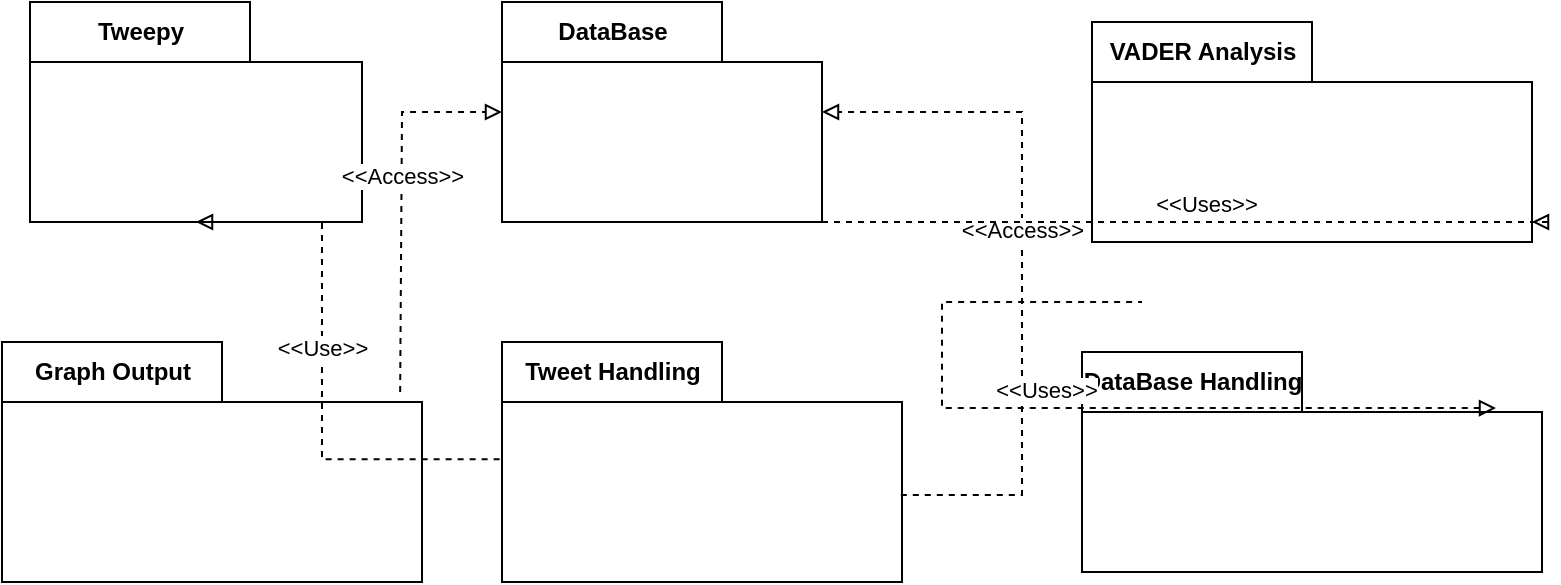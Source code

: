 <mxfile version="20.5.3" type="github">
  <diagram id="C5RBs43oDa-KdzZeNtuy" name="Page-1">
    <mxGraphModel dx="2062" dy="1112" grid="1" gridSize="10" guides="1" tooltips="1" connect="1" arrows="1" fold="1" page="1" pageScale="1" pageWidth="827" pageHeight="1169" math="0" shadow="0">
      <root>
        <mxCell id="WIyWlLk6GJQsqaUBKTNV-0" />
        <mxCell id="WIyWlLk6GJQsqaUBKTNV-1" parent="WIyWlLk6GJQsqaUBKTNV-0" />
        <mxCell id="lWVRBbov3qy_OSbc5B6Z-0" value="&lt;div&gt;DataBase &lt;br&gt;&lt;/div&gt;" style="shape=folder;fontStyle=1;tabWidth=110;tabHeight=30;tabPosition=left;html=1;boundedLbl=1;labelInHeader=1;container=1;collapsible=0;" parent="WIyWlLk6GJQsqaUBKTNV-1" vertex="1">
          <mxGeometry x="650" y="130" width="160" height="110" as="geometry" />
        </mxCell>
        <mxCell id="lWVRBbov3qy_OSbc5B6Z-1" value="" style="html=1;strokeColor=none;resizeWidth=1;resizeHeight=1;fillColor=none;part=1;connectable=0;allowArrows=0;deletable=0;" parent="lWVRBbov3qy_OSbc5B6Z-0" vertex="1">
          <mxGeometry width="160" height="77" relative="1" as="geometry">
            <mxPoint y="30" as="offset" />
          </mxGeometry>
        </mxCell>
        <mxCell id="lWVRBbov3qy_OSbc5B6Z-2" value="Tweepy" style="shape=folder;fontStyle=1;tabWidth=110;tabHeight=30;tabPosition=left;html=1;boundedLbl=1;labelInHeader=1;container=1;collapsible=0;" parent="WIyWlLk6GJQsqaUBKTNV-1" vertex="1">
          <mxGeometry x="414" y="130" width="166" height="110" as="geometry" />
        </mxCell>
        <mxCell id="lWVRBbov3qy_OSbc5B6Z-3" value="" style="html=1;strokeColor=none;resizeWidth=1;resizeHeight=1;fillColor=none;part=1;connectable=0;allowArrows=0;deletable=0;" parent="lWVRBbov3qy_OSbc5B6Z-2" vertex="1">
          <mxGeometry width="166" height="77" relative="1" as="geometry">
            <mxPoint y="30" as="offset" />
          </mxGeometry>
        </mxCell>
        <mxCell id="lWVRBbov3qy_OSbc5B6Z-4" value="&lt;div&gt;Graph Output&lt;/div&gt;" style="shape=folder;fontStyle=1;tabWidth=110;tabHeight=30;tabPosition=left;html=1;boundedLbl=1;labelInHeader=1;container=1;collapsible=0;" parent="WIyWlLk6GJQsqaUBKTNV-1" vertex="1">
          <mxGeometry x="400" y="300" width="210" height="120" as="geometry" />
        </mxCell>
        <mxCell id="lWVRBbov3qy_OSbc5B6Z-5" value="" style="html=1;strokeColor=none;resizeWidth=1;resizeHeight=1;fillColor=none;part=1;connectable=0;allowArrows=0;deletable=0;" parent="lWVRBbov3qy_OSbc5B6Z-4" vertex="1">
          <mxGeometry width="210" height="84" relative="1" as="geometry">
            <mxPoint y="30" as="offset" />
          </mxGeometry>
        </mxCell>
        <mxCell id="lWVRBbov3qy_OSbc5B6Z-6" value="Tweet Handling" style="shape=folder;fontStyle=1;tabWidth=110;tabHeight=30;tabPosition=left;html=1;boundedLbl=1;labelInHeader=1;container=1;collapsible=0;" parent="WIyWlLk6GJQsqaUBKTNV-1" vertex="1">
          <mxGeometry x="650" y="300" width="200" height="120" as="geometry" />
        </mxCell>
        <mxCell id="lWVRBbov3qy_OSbc5B6Z-7" value="" style="html=1;strokeColor=none;resizeWidth=1;resizeHeight=1;fillColor=none;part=1;connectable=0;allowArrows=0;deletable=0;" parent="lWVRBbov3qy_OSbc5B6Z-6" vertex="1">
          <mxGeometry width="200" height="84" relative="1" as="geometry">
            <mxPoint y="30" as="offset" />
          </mxGeometry>
        </mxCell>
        <mxCell id="lWVRBbov3qy_OSbc5B6Z-8" value="&lt;div&gt;VADER Analysis&lt;/div&gt;" style="shape=folder;fontStyle=1;tabWidth=110;tabHeight=30;tabPosition=left;html=1;boundedLbl=1;labelInHeader=1;container=1;collapsible=0;" parent="WIyWlLk6GJQsqaUBKTNV-1" vertex="1">
          <mxGeometry x="945" y="140" width="220" height="110" as="geometry" />
        </mxCell>
        <mxCell id="lWVRBbov3qy_OSbc5B6Z-9" value="" style="html=1;strokeColor=none;resizeWidth=1;resizeHeight=1;fillColor=none;part=1;connectable=0;allowArrows=0;deletable=0;" parent="lWVRBbov3qy_OSbc5B6Z-8" vertex="1">
          <mxGeometry width="220" height="77" relative="1" as="geometry">
            <mxPoint y="30" as="offset" />
          </mxGeometry>
        </mxCell>
        <mxCell id="lWVRBbov3qy_OSbc5B6Z-10" value="DataBase Handling" style="shape=folder;fontStyle=1;tabWidth=110;tabHeight=30;tabPosition=left;html=1;boundedLbl=1;labelInHeader=1;container=1;collapsible=0;" parent="WIyWlLk6GJQsqaUBKTNV-1" vertex="1">
          <mxGeometry x="940" y="305" width="230" height="110" as="geometry" />
        </mxCell>
        <mxCell id="lWVRBbov3qy_OSbc5B6Z-11" value="" style="html=1;strokeColor=none;resizeWidth=1;resizeHeight=1;fillColor=none;part=1;connectable=0;allowArrows=0;deletable=0;" parent="lWVRBbov3qy_OSbc5B6Z-10" vertex="1">
          <mxGeometry width="230" height="77" relative="1" as="geometry">
            <mxPoint y="30" as="offset" />
          </mxGeometry>
        </mxCell>
        <mxCell id="lWVRBbov3qy_OSbc5B6Z-15" value="&amp;lt;&amp;lt;Access&amp;gt;&amp;gt;" style="endArrow=block;dashed=1;html=1;rounded=0;strokeWidth=1;edgeStyle=elbowEdgeStyle;startArrow=none;startFill=0;endFill=0;labelPosition=center;verticalLabelPosition=top;align=center;verticalAlign=bottom;strokeColor=default;exitX=0.948;exitY=0.208;exitDx=0;exitDy=0;exitPerimeter=0;" parent="WIyWlLk6GJQsqaUBKTNV-1" source="lWVRBbov3qy_OSbc5B6Z-4" target="lWVRBbov3qy_OSbc5B6Z-0" edge="1">
          <mxGeometry x="0.048" width="50" height="50" relative="1" as="geometry">
            <mxPoint x="380" y="260" as="sourcePoint" />
            <mxPoint x="661.92" y="667.04" as="targetPoint" />
            <Array as="points">
              <mxPoint x="600" y="330" />
            </Array>
            <mxPoint as="offset" />
          </mxGeometry>
        </mxCell>
        <mxCell id="lWVRBbov3qy_OSbc5B6Z-19" value="&amp;lt;&amp;lt;Access&amp;gt;&amp;gt;" style="endArrow=block;dashed=1;html=1;exitX=0.997;exitY=0.637;exitDx=0;exitDy=0;exitPerimeter=0;rounded=0;strokeWidth=1;edgeStyle=elbowEdgeStyle;startArrow=none;startFill=0;endFill=0;labelPosition=center;verticalLabelPosition=top;align=center;verticalAlign=bottom;strokeColor=default;" parent="WIyWlLk6GJQsqaUBKTNV-1" source="lWVRBbov3qy_OSbc5B6Z-6" target="lWVRBbov3qy_OSbc5B6Z-0" edge="1">
          <mxGeometry x="0.048" width="50" height="50" relative="1" as="geometry">
            <mxPoint x="1000" y="615" as="sourcePoint" />
            <mxPoint x="1290" y="180" as="targetPoint" />
            <Array as="points">
              <mxPoint x="910" y="270" />
            </Array>
            <mxPoint as="offset" />
          </mxGeometry>
        </mxCell>
        <mxCell id="lWVRBbov3qy_OSbc5B6Z-20" value="&lt;div&gt;&amp;lt;&amp;lt;Use&amp;gt;&amp;gt;&lt;/div&gt;" style="endArrow=block;dashed=1;html=1;exitX=-0.006;exitY=0.489;exitDx=0;exitDy=0;exitPerimeter=0;rounded=0;strokeWidth=1;edgeStyle=elbowEdgeStyle;startArrow=none;startFill=0;endFill=0;labelPosition=center;verticalLabelPosition=top;align=center;verticalAlign=bottom;strokeColor=default;entryX=0.5;entryY=1;entryDx=0;entryDy=0;entryPerimeter=0;" parent="WIyWlLk6GJQsqaUBKTNV-1" source="lWVRBbov3qy_OSbc5B6Z-6" target="lWVRBbov3qy_OSbc5B6Z-2" edge="1">
          <mxGeometry width="50" height="50" relative="1" as="geometry">
            <mxPoint x="999.04" y="611.03" as="sourcePoint" />
            <mxPoint x="497" y="250" as="targetPoint" />
            <Array as="points">
              <mxPoint x="560" y="270" />
              <mxPoint x="540" y="270" />
              <mxPoint x="550" y="240" />
            </Array>
          </mxGeometry>
        </mxCell>
        <mxCell id="lWVRBbov3qy_OSbc5B6Z-23" value="&amp;lt;&amp;lt;Uses&amp;gt;&amp;gt;" style="endArrow=block;dashed=1;html=1;rounded=0;strokeWidth=1;edgeStyle=elbowEdgeStyle;startArrow=none;startFill=0;endFill=0;labelPosition=center;verticalLabelPosition=top;align=center;verticalAlign=bottom;strokeColor=default;" parent="WIyWlLk6GJQsqaUBKTNV-1" source="lWVRBbov3qy_OSbc5B6Z-0" target="lWVRBbov3qy_OSbc5B6Z-8" edge="1">
          <mxGeometry x="0.048" width="50" height="50" relative="1" as="geometry">
            <mxPoint x="1140" y="280" as="sourcePoint" />
            <mxPoint x="990" y="235" as="targetPoint" />
            <Array as="points">
              <mxPoint x="1170" y="240" />
              <mxPoint x="1070" y="460" />
            </Array>
            <mxPoint as="offset" />
          </mxGeometry>
        </mxCell>
        <mxCell id="lWVRBbov3qy_OSbc5B6Z-24" value="&amp;lt;&amp;lt;Uses&amp;gt;&amp;gt;" style="endArrow=none;dashed=1;html=1;rounded=0;strokeWidth=1;edgeStyle=elbowEdgeStyle;startArrow=block;startFill=0;endFill=0;labelPosition=center;verticalLabelPosition=top;align=center;verticalAlign=bottom;strokeColor=default;entryX=0;entryY=0;entryDx=320;entryDy=150;entryPerimeter=0;exitX=0.9;exitY=0.255;exitDx=0;exitDy=0;exitPerimeter=0;" parent="WIyWlLk6GJQsqaUBKTNV-1" source="lWVRBbov3qy_OSbc5B6Z-10" target="lWVRBbov3qy_OSbc5B6Z-0" edge="1">
          <mxGeometry x="0.048" width="50" height="50" relative="1" as="geometry">
            <mxPoint x="1009.04" y="621.03" as="sourcePoint" />
            <mxPoint x="880" y="390" as="targetPoint" />
            <Array as="points">
              <mxPoint x="870" y="290" />
              <mxPoint x="1020" y="510" />
            </Array>
            <mxPoint as="offset" />
          </mxGeometry>
        </mxCell>
      </root>
    </mxGraphModel>
  </diagram>
</mxfile>

